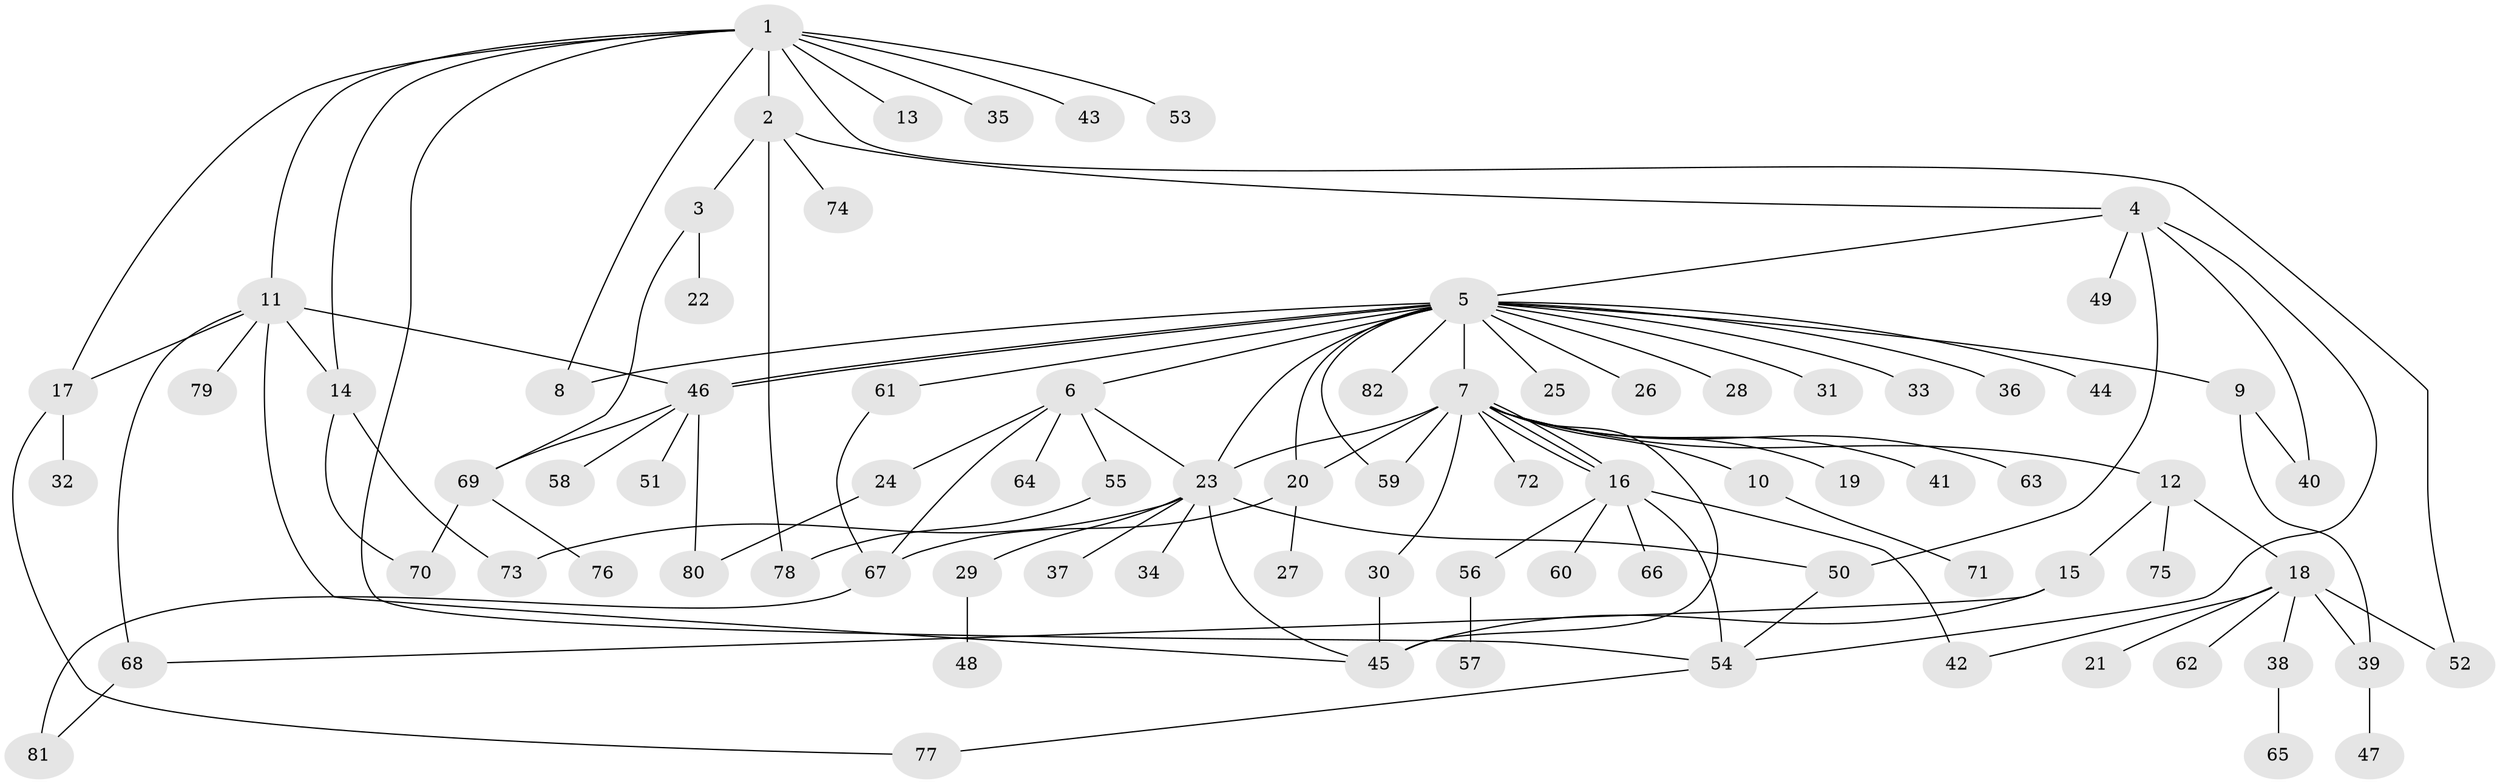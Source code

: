 // coarse degree distribution, {12: 0.015873015873015872, 6: 0.07936507936507936, 18: 0.015873015873015872, 16: 0.015873015873015872, 2: 0.1746031746031746, 4: 0.09523809523809523, 1: 0.5238095238095238, 8: 0.031746031746031744, 3: 0.031746031746031744, 7: 0.015873015873015872}
// Generated by graph-tools (version 1.1) at 2025/23/03/03/25 07:23:48]
// undirected, 82 vertices, 114 edges
graph export_dot {
graph [start="1"]
  node [color=gray90,style=filled];
  1;
  2;
  3;
  4;
  5;
  6;
  7;
  8;
  9;
  10;
  11;
  12;
  13;
  14;
  15;
  16;
  17;
  18;
  19;
  20;
  21;
  22;
  23;
  24;
  25;
  26;
  27;
  28;
  29;
  30;
  31;
  32;
  33;
  34;
  35;
  36;
  37;
  38;
  39;
  40;
  41;
  42;
  43;
  44;
  45;
  46;
  47;
  48;
  49;
  50;
  51;
  52;
  53;
  54;
  55;
  56;
  57;
  58;
  59;
  60;
  61;
  62;
  63;
  64;
  65;
  66;
  67;
  68;
  69;
  70;
  71;
  72;
  73;
  74;
  75;
  76;
  77;
  78;
  79;
  80;
  81;
  82;
  1 -- 2;
  1 -- 8;
  1 -- 11;
  1 -- 13;
  1 -- 14;
  1 -- 17;
  1 -- 35;
  1 -- 43;
  1 -- 52;
  1 -- 53;
  1 -- 54;
  2 -- 3;
  2 -- 4;
  2 -- 74;
  2 -- 78;
  3 -- 22;
  3 -- 69;
  4 -- 5;
  4 -- 40;
  4 -- 49;
  4 -- 50;
  4 -- 54;
  5 -- 6;
  5 -- 7;
  5 -- 8;
  5 -- 9;
  5 -- 20;
  5 -- 23;
  5 -- 25;
  5 -- 26;
  5 -- 28;
  5 -- 31;
  5 -- 33;
  5 -- 36;
  5 -- 44;
  5 -- 46;
  5 -- 46;
  5 -- 59;
  5 -- 61;
  5 -- 82;
  6 -- 23;
  6 -- 24;
  6 -- 55;
  6 -- 64;
  6 -- 67;
  7 -- 10;
  7 -- 12;
  7 -- 16;
  7 -- 16;
  7 -- 16;
  7 -- 19;
  7 -- 20;
  7 -- 23;
  7 -- 30;
  7 -- 41;
  7 -- 45;
  7 -- 59;
  7 -- 63;
  7 -- 72;
  9 -- 39;
  9 -- 40;
  10 -- 71;
  11 -- 14;
  11 -- 17;
  11 -- 45;
  11 -- 46;
  11 -- 68;
  11 -- 79;
  12 -- 15;
  12 -- 18;
  12 -- 75;
  14 -- 70;
  14 -- 73;
  15 -- 45;
  15 -- 68;
  16 -- 42;
  16 -- 54;
  16 -- 56;
  16 -- 60;
  16 -- 66;
  17 -- 32;
  17 -- 77;
  18 -- 21;
  18 -- 38;
  18 -- 39;
  18 -- 42;
  18 -- 52;
  18 -- 62;
  20 -- 27;
  20 -- 67;
  23 -- 29;
  23 -- 34;
  23 -- 37;
  23 -- 45;
  23 -- 50;
  23 -- 73;
  24 -- 80;
  29 -- 48;
  30 -- 45;
  38 -- 65;
  39 -- 47;
  46 -- 51;
  46 -- 58;
  46 -- 69;
  46 -- 80;
  50 -- 54;
  54 -- 77;
  55 -- 78;
  56 -- 57;
  61 -- 67;
  67 -- 81;
  68 -- 81;
  69 -- 70;
  69 -- 76;
}
